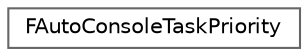 digraph "Graphical Class Hierarchy"
{
 // INTERACTIVE_SVG=YES
 // LATEX_PDF_SIZE
  bgcolor="transparent";
  edge [fontname=Helvetica,fontsize=10,labelfontname=Helvetica,labelfontsize=10];
  node [fontname=Helvetica,fontsize=10,shape=box,height=0.2,width=0.4];
  rankdir="LR";
  Node0 [id="Node000000",label="FAutoConsoleTaskPriority",height=0.2,width=0.4,color="grey40", fillcolor="white", style="filled",URL="$d3/d07/classFAutoConsoleTaskPriority.html",tooltip=" "];
}
